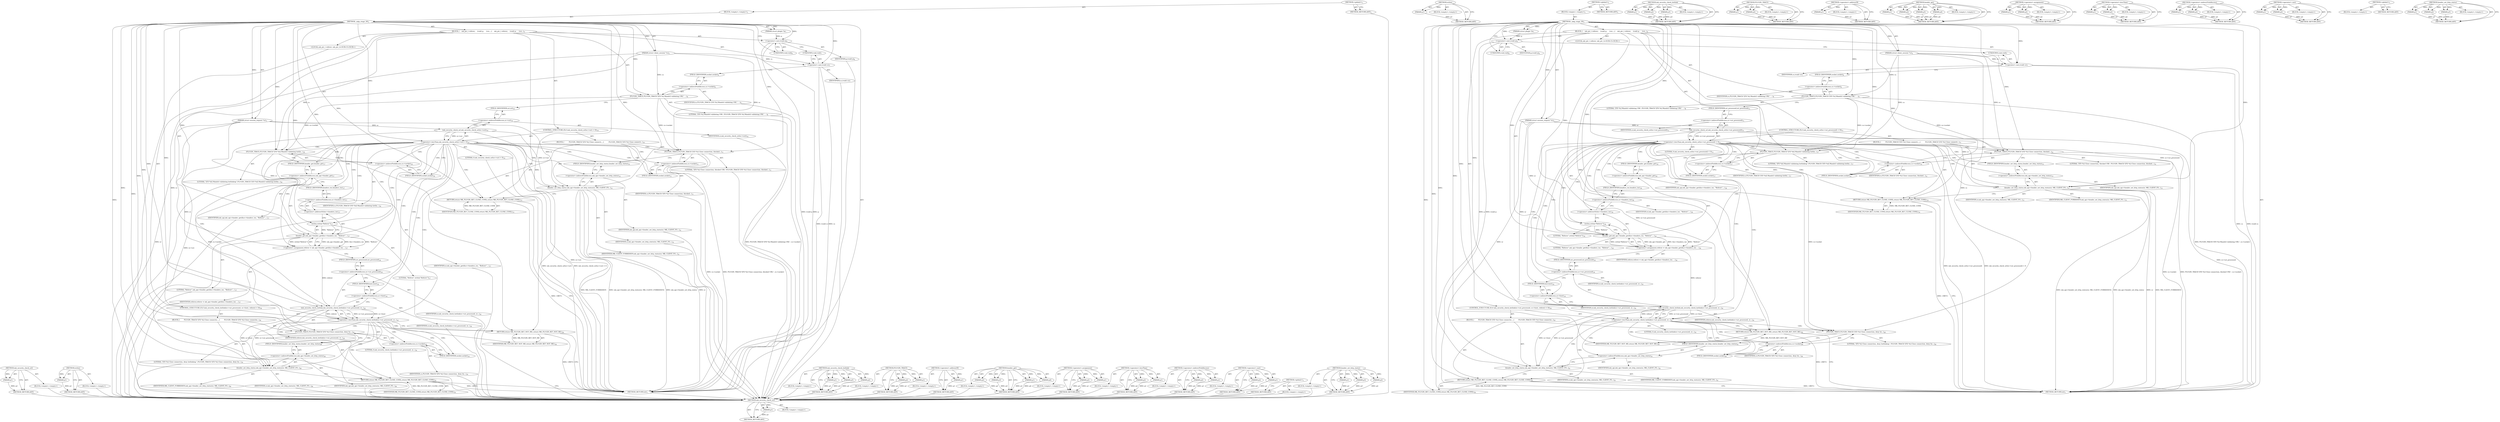 digraph "header_set_http_status" {
vulnerable_144 [label=<(METHOD,mk_security_check_url)>];
vulnerable_145 [label=<(PARAM,p1)>];
vulnerable_146 [label=<(BLOCK,&lt;empty&gt;,&lt;empty&gt;)>];
vulnerable_147 [label=<(METHOD_RETURN,ANY)>];
vulnerable_170 [label=<(METHOD,strlen)>];
vulnerable_171 [label=<(PARAM,p1)>];
vulnerable_172 [label=<(BLOCK,&lt;empty&gt;,&lt;empty&gt;)>];
vulnerable_173 [label=<(METHOD_RETURN,ANY)>];
vulnerable_6 [label=<(METHOD,&lt;global&gt;)<SUB>1</SUB>>];
vulnerable_7 [label=<(BLOCK,&lt;empty&gt;,&lt;empty&gt;)<SUB>1</SUB>>];
vulnerable_8 [label=<(METHOD,_mkp_stage_30)<SUB>1</SUB>>];
vulnerable_9 [label=<(PARAM,struct plugin *p)<SUB>1</SUB>>];
vulnerable_10 [label=<(PARAM,struct client_session *cs)<SUB>2</SUB>>];
vulnerable_11 [label=<(PARAM,struct session_request *sr)<SUB>3</SUB>>];
vulnerable_12 [label=<(BLOCK,{
    mk_ptr_t referer;
    (void) p;
     (voi...,{
    mk_ptr_t referer;
    (void) p;
     (voi...)<SUB>4</SUB>>];
vulnerable_13 [label="<(LOCAL,mk_ptr_t referer: mk_ptr_t)<SUB>5</SUB>>"];
vulnerable_14 [label=<(&lt;operator&gt;.cast,(void) p)<SUB>6</SUB>>];
vulnerable_15 [label=<(UNKNOWN,void,void)<SUB>6</SUB>>];
vulnerable_16 [label=<(IDENTIFIER,p,(void) p)<SUB>6</SUB>>];
vulnerable_17 [label=<(&lt;operator&gt;.cast,(void) cs)<SUB>7</SUB>>];
vulnerable_18 [label=<(UNKNOWN,void,void)<SUB>7</SUB>>];
vulnerable_19 [label=<(IDENTIFIER,cs,(void) cs)<SUB>7</SUB>>];
vulnerable_20 [label=<(PLUGIN_TRACE,PLUGIN_TRACE(&quot;[FD %i] Mandril validating URL&quot;, ...)<SUB>9</SUB>>];
vulnerable_21 [label=<(LITERAL,&quot;[FD %i] Mandril validating URL&quot;,PLUGIN_TRACE(&quot;[FD %i] Mandril validating URL&quot;, ...)<SUB>9</SUB>>];
vulnerable_22 [label=<(&lt;operator&gt;.indirectFieldAccess,cs-&gt;socket)<SUB>9</SUB>>];
vulnerable_23 [label=<(IDENTIFIER,cs,PLUGIN_TRACE(&quot;[FD %i] Mandril validating URL&quot;, ...)<SUB>9</SUB>>];
vulnerable_24 [label=<(FIELD_IDENTIFIER,socket,socket)<SUB>9</SUB>>];
vulnerable_25 [label=<(CONTROL_STRUCTURE,IF,if (mk_security_check_url(sr-&gt;uri) &lt; 0))<SUB>10</SUB>>];
vulnerable_26 [label=<(&lt;operator&gt;.lessThan,mk_security_check_url(sr-&gt;uri) &lt; 0)<SUB>10</SUB>>];
vulnerable_27 [label=<(mk_security_check_url,mk_security_check_url(sr-&gt;uri))<SUB>10</SUB>>];
vulnerable_28 [label=<(&lt;operator&gt;.indirectFieldAccess,sr-&gt;uri)<SUB>10</SUB>>];
vulnerable_29 [label=<(IDENTIFIER,sr,mk_security_check_url(sr-&gt;uri))<SUB>10</SUB>>];
vulnerable_30 [label=<(FIELD_IDENTIFIER,uri,uri)<SUB>10</SUB>>];
vulnerable_31 [label=<(LITERAL,0,mk_security_check_url(sr-&gt;uri) &lt; 0)<SUB>10</SUB>>];
vulnerable_32 [label=<(BLOCK,{
         PLUGIN_TRACE(&quot;[FD %i] Close connecti...,{
         PLUGIN_TRACE(&quot;[FD %i] Close connecti...)<SUB>10</SUB>>];
vulnerable_33 [label=<(PLUGIN_TRACE,PLUGIN_TRACE(&quot;[FD %i] Close connection, blocked...)<SUB>11</SUB>>];
vulnerable_34 [label=<(LITERAL,&quot;[FD %i] Close connection, blocked URL&quot;,PLUGIN_TRACE(&quot;[FD %i] Close connection, blocked...)<SUB>11</SUB>>];
vulnerable_35 [label=<(&lt;operator&gt;.indirectFieldAccess,cs-&gt;socket)<SUB>11</SUB>>];
vulnerable_36 [label=<(IDENTIFIER,cs,PLUGIN_TRACE(&quot;[FD %i] Close connection, blocked...)<SUB>11</SUB>>];
vulnerable_37 [label=<(FIELD_IDENTIFIER,socket,socket)<SUB>11</SUB>>];
vulnerable_38 [label=<(header_set_http_status,mk_api-&gt;header_set_http_status(sr, MK_CLIENT_FO...)<SUB>12</SUB>>];
vulnerable_39 [label=<(&lt;operator&gt;.indirectFieldAccess,mk_api-&gt;header_set_http_status)<SUB>12</SUB>>];
vulnerable_40 [label=<(IDENTIFIER,mk_api,mk_api-&gt;header_set_http_status(sr, MK_CLIENT_FO...)<SUB>12</SUB>>];
vulnerable_41 [label=<(FIELD_IDENTIFIER,header_set_http_status,header_set_http_status)<SUB>12</SUB>>];
vulnerable_42 [label=<(IDENTIFIER,sr,mk_api-&gt;header_set_http_status(sr, MK_CLIENT_FO...)<SUB>12</SUB>>];
vulnerable_43 [label=<(IDENTIFIER,MK_CLIENT_FORBIDDEN,mk_api-&gt;header_set_http_status(sr, MK_CLIENT_FO...)<SUB>12</SUB>>];
vulnerable_44 [label=<(RETURN,return MK_PLUGIN_RET_CLOSE_CONX;,return MK_PLUGIN_RET_CLOSE_CONX;)<SUB>13</SUB>>];
vulnerable_45 [label=<(IDENTIFIER,MK_PLUGIN_RET_CLOSE_CONX,return MK_PLUGIN_RET_CLOSE_CONX;)<SUB>13</SUB>>];
vulnerable_46 [label=<(PLUGIN_TRACE,PLUGIN_TRACE(&quot;[FD %d] Mandril validating hotlin...)<SUB>16</SUB>>];
vulnerable_47 [label=<(LITERAL,&quot;[FD %d] Mandril validating hotlinking&quot;,PLUGIN_TRACE(&quot;[FD %d] Mandril validating hotlin...)<SUB>16</SUB>>];
vulnerable_48 [label=<(&lt;operator&gt;.indirectFieldAccess,cs-&gt;socket)<SUB>16</SUB>>];
vulnerable_49 [label=<(IDENTIFIER,cs,PLUGIN_TRACE(&quot;[FD %d] Mandril validating hotlin...)<SUB>16</SUB>>];
vulnerable_50 [label=<(FIELD_IDENTIFIER,socket,socket)<SUB>16</SUB>>];
vulnerable_51 [label=<(&lt;operator&gt;.assignment,referer = mk_api-&gt;header_get(&amp;sr-&gt;headers_toc, ...)<SUB>17</SUB>>];
vulnerable_52 [label=<(IDENTIFIER,referer,referer = mk_api-&gt;header_get(&amp;sr-&gt;headers_toc, ...)<SUB>17</SUB>>];
vulnerable_53 [label=<(header_get,mk_api-&gt;header_get(&amp;sr-&gt;headers_toc, &quot;Referer&quot;,...)<SUB>17</SUB>>];
vulnerable_54 [label=<(&lt;operator&gt;.indirectFieldAccess,mk_api-&gt;header_get)<SUB>17</SUB>>];
vulnerable_55 [label=<(IDENTIFIER,mk_api,mk_api-&gt;header_get(&amp;sr-&gt;headers_toc, &quot;Referer&quot;,...)<SUB>17</SUB>>];
vulnerable_56 [label=<(FIELD_IDENTIFIER,header_get,header_get)<SUB>17</SUB>>];
vulnerable_57 [label=<(&lt;operator&gt;.addressOf,&amp;sr-&gt;headers_toc)<SUB>17</SUB>>];
vulnerable_58 [label=<(&lt;operator&gt;.indirectFieldAccess,sr-&gt;headers_toc)<SUB>17</SUB>>];
vulnerable_59 [label=<(IDENTIFIER,sr,mk_api-&gt;header_get(&amp;sr-&gt;headers_toc, &quot;Referer&quot;,...)<SUB>17</SUB>>];
vulnerable_60 [label=<(FIELD_IDENTIFIER,headers_toc,headers_toc)<SUB>17</SUB>>];
vulnerable_61 [label=<(LITERAL,&quot;Referer&quot;,mk_api-&gt;header_get(&amp;sr-&gt;headers_toc, &quot;Referer&quot;,...)<SUB>17</SUB>>];
vulnerable_62 [label=<(strlen,strlen(&quot;Referer&quot;))<SUB>17</SUB>>];
vulnerable_63 [label=<(LITERAL,&quot;Referer&quot;,strlen(&quot;Referer&quot;))<SUB>17</SUB>>];
vulnerable_64 [label=<(CONTROL_STRUCTURE,IF,if (mk_security_check_hotlink(sr-&gt;uri_processed, sr-&gt;host, referer) &lt; 0))<SUB>18</SUB>>];
vulnerable_65 [label=<(&lt;operator&gt;.lessThan,mk_security_check_hotlink(sr-&gt;uri_processed, sr...)<SUB>18</SUB>>];
vulnerable_66 [label=<(mk_security_check_hotlink,mk_security_check_hotlink(sr-&gt;uri_processed, sr...)<SUB>18</SUB>>];
vulnerable_67 [label=<(&lt;operator&gt;.indirectFieldAccess,sr-&gt;uri_processed)<SUB>18</SUB>>];
vulnerable_68 [label=<(IDENTIFIER,sr,mk_security_check_hotlink(sr-&gt;uri_processed, sr...)<SUB>18</SUB>>];
vulnerable_69 [label=<(FIELD_IDENTIFIER,uri_processed,uri_processed)<SUB>18</SUB>>];
vulnerable_70 [label=<(&lt;operator&gt;.indirectFieldAccess,sr-&gt;host)<SUB>18</SUB>>];
vulnerable_71 [label=<(IDENTIFIER,sr,mk_security_check_hotlink(sr-&gt;uri_processed, sr...)<SUB>18</SUB>>];
vulnerable_72 [label=<(FIELD_IDENTIFIER,host,host)<SUB>18</SUB>>];
vulnerable_73 [label=<(IDENTIFIER,referer,mk_security_check_hotlink(sr-&gt;uri_processed, sr...)<SUB>18</SUB>>];
vulnerable_74 [label=<(LITERAL,0,mk_security_check_hotlink(sr-&gt;uri_processed, sr...)<SUB>18</SUB>>];
vulnerable_75 [label=<(BLOCK,{
        PLUGIN_TRACE(&quot;[FD %i] Close connectio...,{
        PLUGIN_TRACE(&quot;[FD %i] Close connectio...)<SUB>18</SUB>>];
vulnerable_76 [label=<(PLUGIN_TRACE,PLUGIN_TRACE(&quot;[FD %i] Close connection, deny ho...)<SUB>19</SUB>>];
vulnerable_77 [label=<(LITERAL,&quot;[FD %i] Close connection, deny hotlinking.&quot;,PLUGIN_TRACE(&quot;[FD %i] Close connection, deny ho...)<SUB>19</SUB>>];
vulnerable_78 [label=<(&lt;operator&gt;.indirectFieldAccess,cs-&gt;socket)<SUB>19</SUB>>];
vulnerable_79 [label=<(IDENTIFIER,cs,PLUGIN_TRACE(&quot;[FD %i] Close connection, deny ho...)<SUB>19</SUB>>];
vulnerable_80 [label=<(FIELD_IDENTIFIER,socket,socket)<SUB>19</SUB>>];
vulnerable_81 [label=<(header_set_http_status,mk_api-&gt;header_set_http_status(sr, MK_CLIENT_FO...)<SUB>20</SUB>>];
vulnerable_82 [label=<(&lt;operator&gt;.indirectFieldAccess,mk_api-&gt;header_set_http_status)<SUB>20</SUB>>];
vulnerable_83 [label=<(IDENTIFIER,mk_api,mk_api-&gt;header_set_http_status(sr, MK_CLIENT_FO...)<SUB>20</SUB>>];
vulnerable_84 [label=<(FIELD_IDENTIFIER,header_set_http_status,header_set_http_status)<SUB>20</SUB>>];
vulnerable_85 [label=<(IDENTIFIER,sr,mk_api-&gt;header_set_http_status(sr, MK_CLIENT_FO...)<SUB>20</SUB>>];
vulnerable_86 [label=<(IDENTIFIER,MK_CLIENT_FORBIDDEN,mk_api-&gt;header_set_http_status(sr, MK_CLIENT_FO...)<SUB>20</SUB>>];
vulnerable_87 [label=<(RETURN,return MK_PLUGIN_RET_CLOSE_CONX;,return MK_PLUGIN_RET_CLOSE_CONX;)<SUB>21</SUB>>];
vulnerable_88 [label=<(IDENTIFIER,MK_PLUGIN_RET_CLOSE_CONX,return MK_PLUGIN_RET_CLOSE_CONX;)<SUB>21</SUB>>];
vulnerable_89 [label=<(RETURN,return MK_PLUGIN_RET_NOT_ME;,return MK_PLUGIN_RET_NOT_ME;)<SUB>24</SUB>>];
vulnerable_90 [label=<(IDENTIFIER,MK_PLUGIN_RET_NOT_ME,return MK_PLUGIN_RET_NOT_ME;)<SUB>24</SUB>>];
vulnerable_91 [label=<(METHOD_RETURN,int)<SUB>1</SUB>>];
vulnerable_93 [label=<(METHOD_RETURN,ANY)<SUB>1</SUB>>];
vulnerable_174 [label=<(METHOD,mk_security_check_hotlink)>];
vulnerable_175 [label=<(PARAM,p1)>];
vulnerable_176 [label=<(PARAM,p2)>];
vulnerable_177 [label=<(PARAM,p3)>];
vulnerable_178 [label=<(BLOCK,&lt;empty&gt;,&lt;empty&gt;)>];
vulnerable_179 [label=<(METHOD_RETURN,ANY)>];
vulnerable_129 [label=<(METHOD,PLUGIN_TRACE)>];
vulnerable_130 [label=<(PARAM,p1)>];
vulnerable_131 [label=<(PARAM,p2)>];
vulnerable_132 [label=<(BLOCK,&lt;empty&gt;,&lt;empty&gt;)>];
vulnerable_133 [label=<(METHOD_RETURN,ANY)>];
vulnerable_166 [label=<(METHOD,&lt;operator&gt;.addressOf)>];
vulnerable_167 [label=<(PARAM,p1)>];
vulnerable_168 [label=<(BLOCK,&lt;empty&gt;,&lt;empty&gt;)>];
vulnerable_169 [label=<(METHOD_RETURN,ANY)>];
vulnerable_159 [label=<(METHOD,header_get)>];
vulnerable_160 [label=<(PARAM,p1)>];
vulnerable_161 [label=<(PARAM,p2)>];
vulnerable_162 [label=<(PARAM,p3)>];
vulnerable_163 [label=<(PARAM,p4)>];
vulnerable_164 [label=<(BLOCK,&lt;empty&gt;,&lt;empty&gt;)>];
vulnerable_165 [label=<(METHOD_RETURN,ANY)>];
vulnerable_154 [label=<(METHOD,&lt;operator&gt;.assignment)>];
vulnerable_155 [label=<(PARAM,p1)>];
vulnerable_156 [label=<(PARAM,p2)>];
vulnerable_157 [label=<(BLOCK,&lt;empty&gt;,&lt;empty&gt;)>];
vulnerable_158 [label=<(METHOD_RETURN,ANY)>];
vulnerable_139 [label=<(METHOD,&lt;operator&gt;.lessThan)>];
vulnerable_140 [label=<(PARAM,p1)>];
vulnerable_141 [label=<(PARAM,p2)>];
vulnerable_142 [label=<(BLOCK,&lt;empty&gt;,&lt;empty&gt;)>];
vulnerable_143 [label=<(METHOD_RETURN,ANY)>];
vulnerable_134 [label=<(METHOD,&lt;operator&gt;.indirectFieldAccess)>];
vulnerable_135 [label=<(PARAM,p1)>];
vulnerable_136 [label=<(PARAM,p2)>];
vulnerable_137 [label=<(BLOCK,&lt;empty&gt;,&lt;empty&gt;)>];
vulnerable_138 [label=<(METHOD_RETURN,ANY)>];
vulnerable_124 [label=<(METHOD,&lt;operator&gt;.cast)>];
vulnerable_125 [label=<(PARAM,p1)>];
vulnerable_126 [label=<(PARAM,p2)>];
vulnerable_127 [label=<(BLOCK,&lt;empty&gt;,&lt;empty&gt;)>];
vulnerable_128 [label=<(METHOD_RETURN,ANY)>];
vulnerable_118 [label=<(METHOD,&lt;global&gt;)<SUB>1</SUB>>];
vulnerable_119 [label=<(BLOCK,&lt;empty&gt;,&lt;empty&gt;)>];
vulnerable_120 [label=<(METHOD_RETURN,ANY)>];
vulnerable_148 [label=<(METHOD,header_set_http_status)>];
vulnerable_149 [label=<(PARAM,p1)>];
vulnerable_150 [label=<(PARAM,p2)>];
vulnerable_151 [label=<(PARAM,p3)>];
vulnerable_152 [label=<(BLOCK,&lt;empty&gt;,&lt;empty&gt;)>];
vulnerable_153 [label=<(METHOD_RETURN,ANY)>];
fixed_144 [label=<(METHOD,mk_security_check_url)>];
fixed_145 [label=<(PARAM,p1)>];
fixed_146 [label=<(BLOCK,&lt;empty&gt;,&lt;empty&gt;)>];
fixed_147 [label=<(METHOD_RETURN,ANY)>];
fixed_170 [label=<(METHOD,strlen)>];
fixed_171 [label=<(PARAM,p1)>];
fixed_172 [label=<(BLOCK,&lt;empty&gt;,&lt;empty&gt;)>];
fixed_173 [label=<(METHOD_RETURN,ANY)>];
fixed_6 [label=<(METHOD,&lt;global&gt;)<SUB>1</SUB>>];
fixed_7 [label=<(BLOCK,&lt;empty&gt;,&lt;empty&gt;)<SUB>1</SUB>>];
fixed_8 [label=<(METHOD,_mkp_stage_30)<SUB>1</SUB>>];
fixed_9 [label=<(PARAM,struct plugin *p)<SUB>1</SUB>>];
fixed_10 [label=<(PARAM,struct client_session *cs)<SUB>2</SUB>>];
fixed_11 [label=<(PARAM,struct session_request *sr)<SUB>3</SUB>>];
fixed_12 [label=<(BLOCK,{
    mk_ptr_t referer;
    (void) p;
     (voi...,{
    mk_ptr_t referer;
    (void) p;
     (voi...)<SUB>4</SUB>>];
fixed_13 [label="<(LOCAL,mk_ptr_t referer: mk_ptr_t)<SUB>5</SUB>>"];
fixed_14 [label=<(&lt;operator&gt;.cast,(void) p)<SUB>6</SUB>>];
fixed_15 [label=<(UNKNOWN,void,void)<SUB>6</SUB>>];
fixed_16 [label=<(IDENTIFIER,p,(void) p)<SUB>6</SUB>>];
fixed_17 [label=<(&lt;operator&gt;.cast,(void) cs)<SUB>7</SUB>>];
fixed_18 [label=<(UNKNOWN,void,void)<SUB>7</SUB>>];
fixed_19 [label=<(IDENTIFIER,cs,(void) cs)<SUB>7</SUB>>];
fixed_20 [label=<(PLUGIN_TRACE,PLUGIN_TRACE(&quot;[FD %i] Mandril validating URL&quot;, ...)<SUB>9</SUB>>];
fixed_21 [label=<(LITERAL,&quot;[FD %i] Mandril validating URL&quot;,PLUGIN_TRACE(&quot;[FD %i] Mandril validating URL&quot;, ...)<SUB>9</SUB>>];
fixed_22 [label=<(&lt;operator&gt;.indirectFieldAccess,cs-&gt;socket)<SUB>9</SUB>>];
fixed_23 [label=<(IDENTIFIER,cs,PLUGIN_TRACE(&quot;[FD %i] Mandril validating URL&quot;, ...)<SUB>9</SUB>>];
fixed_24 [label=<(FIELD_IDENTIFIER,socket,socket)<SUB>9</SUB>>];
fixed_25 [label=<(CONTROL_STRUCTURE,IF,if (mk_security_check_url(sr-&gt;uri_processed) &lt; 0))<SUB>11</SUB>>];
fixed_26 [label=<(&lt;operator&gt;.lessThan,mk_security_check_url(sr-&gt;uri_processed) &lt; 0)<SUB>11</SUB>>];
fixed_27 [label=<(mk_security_check_url,mk_security_check_url(sr-&gt;uri_processed))<SUB>11</SUB>>];
fixed_28 [label=<(&lt;operator&gt;.indirectFieldAccess,sr-&gt;uri_processed)<SUB>11</SUB>>];
fixed_29 [label=<(IDENTIFIER,sr,mk_security_check_url(sr-&gt;uri_processed))<SUB>11</SUB>>];
fixed_30 [label=<(FIELD_IDENTIFIER,uri_processed,uri_processed)<SUB>11</SUB>>];
fixed_31 [label=<(LITERAL,0,mk_security_check_url(sr-&gt;uri_processed) &lt; 0)<SUB>11</SUB>>];
fixed_32 [label=<(BLOCK,{
         PLUGIN_TRACE(&quot;[FD %i] Close connecti...,{
         PLUGIN_TRACE(&quot;[FD %i] Close connecti...)<SUB>11</SUB>>];
fixed_33 [label=<(PLUGIN_TRACE,PLUGIN_TRACE(&quot;[FD %i] Close connection, blocked...)<SUB>12</SUB>>];
fixed_34 [label=<(LITERAL,&quot;[FD %i] Close connection, blocked URL&quot;,PLUGIN_TRACE(&quot;[FD %i] Close connection, blocked...)<SUB>12</SUB>>];
fixed_35 [label=<(&lt;operator&gt;.indirectFieldAccess,cs-&gt;socket)<SUB>12</SUB>>];
fixed_36 [label=<(IDENTIFIER,cs,PLUGIN_TRACE(&quot;[FD %i] Close connection, blocked...)<SUB>12</SUB>>];
fixed_37 [label=<(FIELD_IDENTIFIER,socket,socket)<SUB>12</SUB>>];
fixed_38 [label=<(header_set_http_status,mk_api-&gt;header_set_http_status(sr, MK_CLIENT_FO...)<SUB>13</SUB>>];
fixed_39 [label=<(&lt;operator&gt;.indirectFieldAccess,mk_api-&gt;header_set_http_status)<SUB>13</SUB>>];
fixed_40 [label=<(IDENTIFIER,mk_api,mk_api-&gt;header_set_http_status(sr, MK_CLIENT_FO...)<SUB>13</SUB>>];
fixed_41 [label=<(FIELD_IDENTIFIER,header_set_http_status,header_set_http_status)<SUB>13</SUB>>];
fixed_42 [label=<(IDENTIFIER,sr,mk_api-&gt;header_set_http_status(sr, MK_CLIENT_FO...)<SUB>13</SUB>>];
fixed_43 [label=<(IDENTIFIER,MK_CLIENT_FORBIDDEN,mk_api-&gt;header_set_http_status(sr, MK_CLIENT_FO...)<SUB>13</SUB>>];
fixed_44 [label=<(RETURN,return MK_PLUGIN_RET_CLOSE_CONX;,return MK_PLUGIN_RET_CLOSE_CONX;)<SUB>14</SUB>>];
fixed_45 [label=<(IDENTIFIER,MK_PLUGIN_RET_CLOSE_CONX,return MK_PLUGIN_RET_CLOSE_CONX;)<SUB>14</SUB>>];
fixed_46 [label=<(PLUGIN_TRACE,PLUGIN_TRACE(&quot;[FD %d] Mandril validating hotlin...)<SUB>17</SUB>>];
fixed_47 [label=<(LITERAL,&quot;[FD %d] Mandril validating hotlinking&quot;,PLUGIN_TRACE(&quot;[FD %d] Mandril validating hotlin...)<SUB>17</SUB>>];
fixed_48 [label=<(&lt;operator&gt;.indirectFieldAccess,cs-&gt;socket)<SUB>17</SUB>>];
fixed_49 [label=<(IDENTIFIER,cs,PLUGIN_TRACE(&quot;[FD %d] Mandril validating hotlin...)<SUB>17</SUB>>];
fixed_50 [label=<(FIELD_IDENTIFIER,socket,socket)<SUB>17</SUB>>];
fixed_51 [label=<(&lt;operator&gt;.assignment,referer = mk_api-&gt;header_get(&amp;sr-&gt;headers_toc, ...)<SUB>18</SUB>>];
fixed_52 [label=<(IDENTIFIER,referer,referer = mk_api-&gt;header_get(&amp;sr-&gt;headers_toc, ...)<SUB>18</SUB>>];
fixed_53 [label=<(header_get,mk_api-&gt;header_get(&amp;sr-&gt;headers_toc, &quot;Referer&quot;,...)<SUB>18</SUB>>];
fixed_54 [label=<(&lt;operator&gt;.indirectFieldAccess,mk_api-&gt;header_get)<SUB>18</SUB>>];
fixed_55 [label=<(IDENTIFIER,mk_api,mk_api-&gt;header_get(&amp;sr-&gt;headers_toc, &quot;Referer&quot;,...)<SUB>18</SUB>>];
fixed_56 [label=<(FIELD_IDENTIFIER,header_get,header_get)<SUB>18</SUB>>];
fixed_57 [label=<(&lt;operator&gt;.addressOf,&amp;sr-&gt;headers_toc)<SUB>18</SUB>>];
fixed_58 [label=<(&lt;operator&gt;.indirectFieldAccess,sr-&gt;headers_toc)<SUB>18</SUB>>];
fixed_59 [label=<(IDENTIFIER,sr,mk_api-&gt;header_get(&amp;sr-&gt;headers_toc, &quot;Referer&quot;,...)<SUB>18</SUB>>];
fixed_60 [label=<(FIELD_IDENTIFIER,headers_toc,headers_toc)<SUB>18</SUB>>];
fixed_61 [label=<(LITERAL,&quot;Referer&quot;,mk_api-&gt;header_get(&amp;sr-&gt;headers_toc, &quot;Referer&quot;,...)<SUB>18</SUB>>];
fixed_62 [label=<(strlen,strlen(&quot;Referer&quot;))<SUB>18</SUB>>];
fixed_63 [label=<(LITERAL,&quot;Referer&quot;,strlen(&quot;Referer&quot;))<SUB>18</SUB>>];
fixed_64 [label=<(CONTROL_STRUCTURE,IF,if (mk_security_check_hotlink(sr-&gt;uri_processed, sr-&gt;host, referer) &lt; 0))<SUB>19</SUB>>];
fixed_65 [label=<(&lt;operator&gt;.lessThan,mk_security_check_hotlink(sr-&gt;uri_processed, sr...)<SUB>19</SUB>>];
fixed_66 [label=<(mk_security_check_hotlink,mk_security_check_hotlink(sr-&gt;uri_processed, sr...)<SUB>19</SUB>>];
fixed_67 [label=<(&lt;operator&gt;.indirectFieldAccess,sr-&gt;uri_processed)<SUB>19</SUB>>];
fixed_68 [label=<(IDENTIFIER,sr,mk_security_check_hotlink(sr-&gt;uri_processed, sr...)<SUB>19</SUB>>];
fixed_69 [label=<(FIELD_IDENTIFIER,uri_processed,uri_processed)<SUB>19</SUB>>];
fixed_70 [label=<(&lt;operator&gt;.indirectFieldAccess,sr-&gt;host)<SUB>19</SUB>>];
fixed_71 [label=<(IDENTIFIER,sr,mk_security_check_hotlink(sr-&gt;uri_processed, sr...)<SUB>19</SUB>>];
fixed_72 [label=<(FIELD_IDENTIFIER,host,host)<SUB>19</SUB>>];
fixed_73 [label=<(IDENTIFIER,referer,mk_security_check_hotlink(sr-&gt;uri_processed, sr...)<SUB>19</SUB>>];
fixed_74 [label=<(LITERAL,0,mk_security_check_hotlink(sr-&gt;uri_processed, sr...)<SUB>19</SUB>>];
fixed_75 [label=<(BLOCK,{
        PLUGIN_TRACE(&quot;[FD %i] Close connectio...,{
        PLUGIN_TRACE(&quot;[FD %i] Close connectio...)<SUB>19</SUB>>];
fixed_76 [label=<(PLUGIN_TRACE,PLUGIN_TRACE(&quot;[FD %i] Close connection, deny ho...)<SUB>20</SUB>>];
fixed_77 [label=<(LITERAL,&quot;[FD %i] Close connection, deny hotlinking.&quot;,PLUGIN_TRACE(&quot;[FD %i] Close connection, deny ho...)<SUB>20</SUB>>];
fixed_78 [label=<(&lt;operator&gt;.indirectFieldAccess,cs-&gt;socket)<SUB>20</SUB>>];
fixed_79 [label=<(IDENTIFIER,cs,PLUGIN_TRACE(&quot;[FD %i] Close connection, deny ho...)<SUB>20</SUB>>];
fixed_80 [label=<(FIELD_IDENTIFIER,socket,socket)<SUB>20</SUB>>];
fixed_81 [label=<(header_set_http_status,mk_api-&gt;header_set_http_status(sr, MK_CLIENT_FO...)<SUB>21</SUB>>];
fixed_82 [label=<(&lt;operator&gt;.indirectFieldAccess,mk_api-&gt;header_set_http_status)<SUB>21</SUB>>];
fixed_83 [label=<(IDENTIFIER,mk_api,mk_api-&gt;header_set_http_status(sr, MK_CLIENT_FO...)<SUB>21</SUB>>];
fixed_84 [label=<(FIELD_IDENTIFIER,header_set_http_status,header_set_http_status)<SUB>21</SUB>>];
fixed_85 [label=<(IDENTIFIER,sr,mk_api-&gt;header_set_http_status(sr, MK_CLIENT_FO...)<SUB>21</SUB>>];
fixed_86 [label=<(IDENTIFIER,MK_CLIENT_FORBIDDEN,mk_api-&gt;header_set_http_status(sr, MK_CLIENT_FO...)<SUB>21</SUB>>];
fixed_87 [label=<(RETURN,return MK_PLUGIN_RET_CLOSE_CONX;,return MK_PLUGIN_RET_CLOSE_CONX;)<SUB>22</SUB>>];
fixed_88 [label=<(IDENTIFIER,MK_PLUGIN_RET_CLOSE_CONX,return MK_PLUGIN_RET_CLOSE_CONX;)<SUB>22</SUB>>];
fixed_89 [label=<(RETURN,return MK_PLUGIN_RET_NOT_ME;,return MK_PLUGIN_RET_NOT_ME;)<SUB>25</SUB>>];
fixed_90 [label=<(IDENTIFIER,MK_PLUGIN_RET_NOT_ME,return MK_PLUGIN_RET_NOT_ME;)<SUB>25</SUB>>];
fixed_91 [label=<(METHOD_RETURN,int)<SUB>1</SUB>>];
fixed_93 [label=<(METHOD_RETURN,ANY)<SUB>1</SUB>>];
fixed_174 [label=<(METHOD,mk_security_check_hotlink)>];
fixed_175 [label=<(PARAM,p1)>];
fixed_176 [label=<(PARAM,p2)>];
fixed_177 [label=<(PARAM,p3)>];
fixed_178 [label=<(BLOCK,&lt;empty&gt;,&lt;empty&gt;)>];
fixed_179 [label=<(METHOD_RETURN,ANY)>];
fixed_129 [label=<(METHOD,PLUGIN_TRACE)>];
fixed_130 [label=<(PARAM,p1)>];
fixed_131 [label=<(PARAM,p2)>];
fixed_132 [label=<(BLOCK,&lt;empty&gt;,&lt;empty&gt;)>];
fixed_133 [label=<(METHOD_RETURN,ANY)>];
fixed_166 [label=<(METHOD,&lt;operator&gt;.addressOf)>];
fixed_167 [label=<(PARAM,p1)>];
fixed_168 [label=<(BLOCK,&lt;empty&gt;,&lt;empty&gt;)>];
fixed_169 [label=<(METHOD_RETURN,ANY)>];
fixed_159 [label=<(METHOD,header_get)>];
fixed_160 [label=<(PARAM,p1)>];
fixed_161 [label=<(PARAM,p2)>];
fixed_162 [label=<(PARAM,p3)>];
fixed_163 [label=<(PARAM,p4)>];
fixed_164 [label=<(BLOCK,&lt;empty&gt;,&lt;empty&gt;)>];
fixed_165 [label=<(METHOD_RETURN,ANY)>];
fixed_154 [label=<(METHOD,&lt;operator&gt;.assignment)>];
fixed_155 [label=<(PARAM,p1)>];
fixed_156 [label=<(PARAM,p2)>];
fixed_157 [label=<(BLOCK,&lt;empty&gt;,&lt;empty&gt;)>];
fixed_158 [label=<(METHOD_RETURN,ANY)>];
fixed_139 [label=<(METHOD,&lt;operator&gt;.lessThan)>];
fixed_140 [label=<(PARAM,p1)>];
fixed_141 [label=<(PARAM,p2)>];
fixed_142 [label=<(BLOCK,&lt;empty&gt;,&lt;empty&gt;)>];
fixed_143 [label=<(METHOD_RETURN,ANY)>];
fixed_134 [label=<(METHOD,&lt;operator&gt;.indirectFieldAccess)>];
fixed_135 [label=<(PARAM,p1)>];
fixed_136 [label=<(PARAM,p2)>];
fixed_137 [label=<(BLOCK,&lt;empty&gt;,&lt;empty&gt;)>];
fixed_138 [label=<(METHOD_RETURN,ANY)>];
fixed_124 [label=<(METHOD,&lt;operator&gt;.cast)>];
fixed_125 [label=<(PARAM,p1)>];
fixed_126 [label=<(PARAM,p2)>];
fixed_127 [label=<(BLOCK,&lt;empty&gt;,&lt;empty&gt;)>];
fixed_128 [label=<(METHOD_RETURN,ANY)>];
fixed_118 [label=<(METHOD,&lt;global&gt;)<SUB>1</SUB>>];
fixed_119 [label=<(BLOCK,&lt;empty&gt;,&lt;empty&gt;)>];
fixed_120 [label=<(METHOD_RETURN,ANY)>];
fixed_148 [label=<(METHOD,header_set_http_status)>];
fixed_149 [label=<(PARAM,p1)>];
fixed_150 [label=<(PARAM,p2)>];
fixed_151 [label=<(PARAM,p3)>];
fixed_152 [label=<(BLOCK,&lt;empty&gt;,&lt;empty&gt;)>];
fixed_153 [label=<(METHOD_RETURN,ANY)>];
vulnerable_144 -> vulnerable_145  [key=0, label="AST: "];
vulnerable_144 -> vulnerable_145  [key=1, label="DDG: "];
vulnerable_144 -> vulnerable_146  [key=0, label="AST: "];
vulnerable_144 -> vulnerable_147  [key=0, label="AST: "];
vulnerable_144 -> vulnerable_147  [key=1, label="CFG: "];
vulnerable_145 -> vulnerable_147  [key=0, label="DDG: p1"];
vulnerable_146 -> fixed_144  [key=0];
vulnerable_147 -> fixed_144  [key=0];
vulnerable_170 -> vulnerable_171  [key=0, label="AST: "];
vulnerable_170 -> vulnerable_171  [key=1, label="DDG: "];
vulnerable_170 -> vulnerable_172  [key=0, label="AST: "];
vulnerable_170 -> vulnerable_173  [key=0, label="AST: "];
vulnerable_170 -> vulnerable_173  [key=1, label="CFG: "];
vulnerable_171 -> vulnerable_173  [key=0, label="DDG: p1"];
vulnerable_172 -> fixed_144  [key=0];
vulnerable_173 -> fixed_144  [key=0];
vulnerable_6 -> vulnerable_7  [key=0, label="AST: "];
vulnerable_6 -> vulnerable_93  [key=0, label="AST: "];
vulnerable_6 -> vulnerable_93  [key=1, label="CFG: "];
vulnerable_7 -> vulnerable_8  [key=0, label="AST: "];
vulnerable_8 -> vulnerable_9  [key=0, label="AST: "];
vulnerable_8 -> vulnerable_9  [key=1, label="DDG: "];
vulnerable_8 -> vulnerable_10  [key=0, label="AST: "];
vulnerable_8 -> vulnerable_10  [key=1, label="DDG: "];
vulnerable_8 -> vulnerable_11  [key=0, label="AST: "];
vulnerable_8 -> vulnerable_11  [key=1, label="DDG: "];
vulnerable_8 -> vulnerable_12  [key=0, label="AST: "];
vulnerable_8 -> vulnerable_91  [key=0, label="AST: "];
vulnerable_8 -> vulnerable_15  [key=0, label="CFG: "];
vulnerable_8 -> vulnerable_14  [key=0, label="DDG: "];
vulnerable_8 -> vulnerable_17  [key=0, label="DDG: "];
vulnerable_8 -> vulnerable_89  [key=0, label="DDG: "];
vulnerable_8 -> vulnerable_20  [key=0, label="DDG: "];
vulnerable_8 -> vulnerable_46  [key=0, label="DDG: "];
vulnerable_8 -> vulnerable_90  [key=0, label="DDG: "];
vulnerable_8 -> vulnerable_26  [key=0, label="DDG: "];
vulnerable_8 -> vulnerable_44  [key=0, label="DDG: "];
vulnerable_8 -> vulnerable_53  [key=0, label="DDG: "];
vulnerable_8 -> vulnerable_65  [key=0, label="DDG: "];
vulnerable_8 -> vulnerable_87  [key=0, label="DDG: "];
vulnerable_8 -> vulnerable_33  [key=0, label="DDG: "];
vulnerable_8 -> vulnerable_38  [key=0, label="DDG: "];
vulnerable_8 -> vulnerable_45  [key=0, label="DDG: "];
vulnerable_8 -> vulnerable_62  [key=0, label="DDG: "];
vulnerable_8 -> vulnerable_66  [key=0, label="DDG: "];
vulnerable_8 -> vulnerable_76  [key=0, label="DDG: "];
vulnerable_8 -> vulnerable_81  [key=0, label="DDG: "];
vulnerable_8 -> vulnerable_88  [key=0, label="DDG: "];
vulnerable_9 -> vulnerable_14  [key=0, label="DDG: p"];
vulnerable_10 -> vulnerable_17  [key=0, label="DDG: cs"];
vulnerable_10 -> vulnerable_20  [key=0, label="DDG: cs"];
vulnerable_10 -> vulnerable_46  [key=0, label="DDG: cs"];
vulnerable_10 -> vulnerable_33  [key=0, label="DDG: cs"];
vulnerable_10 -> vulnerable_76  [key=0, label="DDG: cs"];
vulnerable_11 -> vulnerable_53  [key=0, label="DDG: sr"];
vulnerable_11 -> vulnerable_27  [key=0, label="DDG: sr"];
vulnerable_11 -> vulnerable_38  [key=0, label="DDG: sr"];
vulnerable_11 -> vulnerable_66  [key=0, label="DDG: sr"];
vulnerable_11 -> vulnerable_81  [key=0, label="DDG: sr"];
vulnerable_12 -> vulnerable_13  [key=0, label="AST: "];
vulnerable_12 -> vulnerable_14  [key=0, label="AST: "];
vulnerable_12 -> vulnerable_17  [key=0, label="AST: "];
vulnerable_12 -> vulnerable_20  [key=0, label="AST: "];
vulnerable_12 -> vulnerable_25  [key=0, label="AST: "];
vulnerable_12 -> vulnerable_46  [key=0, label="AST: "];
vulnerable_12 -> vulnerable_51  [key=0, label="AST: "];
vulnerable_12 -> vulnerable_64  [key=0, label="AST: "];
vulnerable_12 -> vulnerable_89  [key=0, label="AST: "];
vulnerable_13 -> fixed_144  [key=0];
vulnerable_14 -> vulnerable_15  [key=0, label="AST: "];
vulnerable_14 -> vulnerable_16  [key=0, label="AST: "];
vulnerable_14 -> vulnerable_18  [key=0, label="CFG: "];
vulnerable_14 -> vulnerable_91  [key=0, label="DDG: p"];
vulnerable_14 -> vulnerable_91  [key=1, label="DDG: (void) p"];
vulnerable_15 -> vulnerable_14  [key=0, label="CFG: "];
vulnerable_16 -> fixed_144  [key=0];
vulnerable_17 -> vulnerable_18  [key=0, label="AST: "];
vulnerable_17 -> vulnerable_19  [key=0, label="AST: "];
vulnerable_17 -> vulnerable_24  [key=0, label="CFG: "];
vulnerable_17 -> vulnerable_91  [key=0, label="DDG: cs"];
vulnerable_17 -> vulnerable_91  [key=1, label="DDG: (void) cs"];
vulnerable_18 -> vulnerable_17  [key=0, label="CFG: "];
vulnerable_19 -> fixed_144  [key=0];
vulnerable_20 -> vulnerable_21  [key=0, label="AST: "];
vulnerable_20 -> vulnerable_22  [key=0, label="AST: "];
vulnerable_20 -> vulnerable_30  [key=0, label="CFG: "];
vulnerable_20 -> vulnerable_91  [key=0, label="DDG: PLUGIN_TRACE(&quot;[FD %i] Mandril validating URL&quot;, cs-&gt;socket)"];
vulnerable_20 -> vulnerable_46  [key=0, label="DDG: cs-&gt;socket"];
vulnerable_20 -> vulnerable_33  [key=0, label="DDG: cs-&gt;socket"];
vulnerable_21 -> fixed_144  [key=0];
vulnerable_22 -> vulnerable_23  [key=0, label="AST: "];
vulnerable_22 -> vulnerable_24  [key=0, label="AST: "];
vulnerable_22 -> vulnerable_20  [key=0, label="CFG: "];
vulnerable_23 -> fixed_144  [key=0];
vulnerable_24 -> vulnerable_22  [key=0, label="CFG: "];
vulnerable_25 -> vulnerable_26  [key=0, label="AST: "];
vulnerable_25 -> vulnerable_32  [key=0, label="AST: "];
vulnerable_26 -> vulnerable_27  [key=0, label="AST: "];
vulnerable_26 -> vulnerable_31  [key=0, label="AST: "];
vulnerable_26 -> vulnerable_37  [key=0, label="CFG: "];
vulnerable_26 -> vulnerable_37  [key=1, label="CDG: "];
vulnerable_26 -> vulnerable_50  [key=0, label="CFG: "];
vulnerable_26 -> vulnerable_50  [key=1, label="CDG: "];
vulnerable_26 -> vulnerable_91  [key=0, label="DDG: mk_security_check_url(sr-&gt;uri)"];
vulnerable_26 -> vulnerable_91  [key=1, label="DDG: mk_security_check_url(sr-&gt;uri) &lt; 0"];
vulnerable_26 -> vulnerable_48  [key=0, label="CDG: "];
vulnerable_26 -> vulnerable_60  [key=0, label="CDG: "];
vulnerable_26 -> vulnerable_51  [key=0, label="CDG: "];
vulnerable_26 -> vulnerable_57  [key=0, label="CDG: "];
vulnerable_26 -> vulnerable_66  [key=0, label="CDG: "];
vulnerable_26 -> vulnerable_46  [key=0, label="CDG: "];
vulnerable_26 -> vulnerable_38  [key=0, label="CDG: "];
vulnerable_26 -> vulnerable_72  [key=0, label="CDG: "];
vulnerable_26 -> vulnerable_56  [key=0, label="CDG: "];
vulnerable_26 -> vulnerable_69  [key=0, label="CDG: "];
vulnerable_26 -> vulnerable_67  [key=0, label="CDG: "];
vulnerable_26 -> vulnerable_65  [key=0, label="CDG: "];
vulnerable_26 -> vulnerable_44  [key=0, label="CDG: "];
vulnerable_26 -> vulnerable_35  [key=0, label="CDG: "];
vulnerable_26 -> vulnerable_54  [key=0, label="CDG: "];
vulnerable_26 -> vulnerable_58  [key=0, label="CDG: "];
vulnerable_26 -> vulnerable_33  [key=0, label="CDG: "];
vulnerable_26 -> vulnerable_53  [key=0, label="CDG: "];
vulnerable_26 -> vulnerable_41  [key=0, label="CDG: "];
vulnerable_26 -> vulnerable_70  [key=0, label="CDG: "];
vulnerable_26 -> vulnerable_62  [key=0, label="CDG: "];
vulnerable_26 -> vulnerable_39  [key=0, label="CDG: "];
vulnerable_27 -> vulnerable_28  [key=0, label="AST: "];
vulnerable_27 -> vulnerable_26  [key=0, label="CFG: "];
vulnerable_27 -> vulnerable_26  [key=1, label="DDG: sr-&gt;uri"];
vulnerable_27 -> vulnerable_91  [key=0, label="DDG: sr-&gt;uri"];
vulnerable_27 -> vulnerable_38  [key=0, label="DDG: sr-&gt;uri"];
vulnerable_27 -> vulnerable_81  [key=0, label="DDG: sr-&gt;uri"];
vulnerable_28 -> vulnerable_29  [key=0, label="AST: "];
vulnerable_28 -> vulnerable_30  [key=0, label="AST: "];
vulnerable_28 -> vulnerable_27  [key=0, label="CFG: "];
vulnerable_29 -> fixed_144  [key=0];
vulnerable_30 -> vulnerable_28  [key=0, label="CFG: "];
vulnerable_31 -> fixed_144  [key=0];
vulnerable_32 -> vulnerable_33  [key=0, label="AST: "];
vulnerable_32 -> vulnerable_38  [key=0, label="AST: "];
vulnerable_32 -> vulnerable_44  [key=0, label="AST: "];
vulnerable_33 -> vulnerable_34  [key=0, label="AST: "];
vulnerable_33 -> vulnerable_35  [key=0, label="AST: "];
vulnerable_33 -> vulnerable_41  [key=0, label="CFG: "];
vulnerable_33 -> vulnerable_91  [key=0, label="DDG: cs-&gt;socket"];
vulnerable_33 -> vulnerable_91  [key=1, label="DDG: PLUGIN_TRACE(&quot;[FD %i] Close connection, blocked URL&quot;, cs-&gt;socket)"];
vulnerable_34 -> fixed_144  [key=0];
vulnerable_35 -> vulnerable_36  [key=0, label="AST: "];
vulnerable_35 -> vulnerable_37  [key=0, label="AST: "];
vulnerable_35 -> vulnerable_33  [key=0, label="CFG: "];
vulnerable_36 -> fixed_144  [key=0];
vulnerable_37 -> vulnerable_35  [key=0, label="CFG: "];
vulnerable_38 -> vulnerable_39  [key=0, label="AST: "];
vulnerable_38 -> vulnerable_42  [key=0, label="AST: "];
vulnerable_38 -> vulnerable_43  [key=0, label="AST: "];
vulnerable_38 -> vulnerable_44  [key=0, label="CFG: "];
vulnerable_38 -> vulnerable_91  [key=0, label="DDG: mk_api-&gt;header_set_http_status"];
vulnerable_38 -> vulnerable_91  [key=1, label="DDG: sr"];
vulnerable_38 -> vulnerable_91  [key=2, label="DDG: MK_CLIENT_FORBIDDEN"];
vulnerable_38 -> vulnerable_91  [key=3, label="DDG: mk_api-&gt;header_set_http_status(sr, MK_CLIENT_FORBIDDEN)"];
vulnerable_39 -> vulnerable_40  [key=0, label="AST: "];
vulnerable_39 -> vulnerable_41  [key=0, label="AST: "];
vulnerable_39 -> vulnerable_38  [key=0, label="CFG: "];
vulnerable_40 -> fixed_144  [key=0];
vulnerable_41 -> vulnerable_39  [key=0, label="CFG: "];
vulnerable_42 -> fixed_144  [key=0];
vulnerable_43 -> fixed_144  [key=0];
vulnerable_44 -> vulnerable_45  [key=0, label="AST: "];
vulnerable_44 -> vulnerable_91  [key=0, label="CFG: "];
vulnerable_44 -> vulnerable_91  [key=1, label="DDG: &lt;RET&gt;"];
vulnerable_45 -> vulnerable_44  [key=0, label="DDG: MK_PLUGIN_RET_CLOSE_CONX"];
vulnerable_46 -> vulnerable_47  [key=0, label="AST: "];
vulnerable_46 -> vulnerable_48  [key=0, label="AST: "];
vulnerable_46 -> vulnerable_56  [key=0, label="CFG: "];
vulnerable_46 -> vulnerable_76  [key=0, label="DDG: cs-&gt;socket"];
vulnerable_47 -> fixed_144  [key=0];
vulnerable_48 -> vulnerable_49  [key=0, label="AST: "];
vulnerable_48 -> vulnerable_50  [key=0, label="AST: "];
vulnerable_48 -> vulnerable_46  [key=0, label="CFG: "];
vulnerable_49 -> fixed_144  [key=0];
vulnerable_50 -> vulnerable_48  [key=0, label="CFG: "];
vulnerable_51 -> vulnerable_52  [key=0, label="AST: "];
vulnerable_51 -> vulnerable_53  [key=0, label="AST: "];
vulnerable_51 -> vulnerable_69  [key=0, label="CFG: "];
vulnerable_51 -> vulnerable_66  [key=0, label="DDG: referer"];
vulnerable_52 -> fixed_144  [key=0];
vulnerable_53 -> vulnerable_54  [key=0, label="AST: "];
vulnerable_53 -> vulnerable_57  [key=0, label="AST: "];
vulnerable_53 -> vulnerable_61  [key=0, label="AST: "];
vulnerable_53 -> vulnerable_62  [key=0, label="AST: "];
vulnerable_53 -> vulnerable_51  [key=0, label="CFG: "];
vulnerable_53 -> vulnerable_51  [key=1, label="DDG: mk_api-&gt;header_get"];
vulnerable_53 -> vulnerable_51  [key=2, label="DDG: &amp;sr-&gt;headers_toc"];
vulnerable_53 -> vulnerable_51  [key=3, label="DDG: &quot;Referer&quot;"];
vulnerable_53 -> vulnerable_51  [key=4, label="DDG: strlen(&quot;Referer&quot;)"];
vulnerable_54 -> vulnerable_55  [key=0, label="AST: "];
vulnerable_54 -> vulnerable_56  [key=0, label="AST: "];
vulnerable_54 -> vulnerable_60  [key=0, label="CFG: "];
vulnerable_55 -> fixed_144  [key=0];
vulnerable_56 -> vulnerable_54  [key=0, label="CFG: "];
vulnerable_57 -> vulnerable_58  [key=0, label="AST: "];
vulnerable_57 -> vulnerable_62  [key=0, label="CFG: "];
vulnerable_58 -> vulnerable_59  [key=0, label="AST: "];
vulnerable_58 -> vulnerable_60  [key=0, label="AST: "];
vulnerable_58 -> vulnerable_57  [key=0, label="CFG: "];
vulnerable_59 -> fixed_144  [key=0];
vulnerable_60 -> vulnerable_58  [key=0, label="CFG: "];
vulnerable_61 -> fixed_144  [key=0];
vulnerable_62 -> vulnerable_63  [key=0, label="AST: "];
vulnerable_62 -> vulnerable_53  [key=0, label="CFG: "];
vulnerable_62 -> vulnerable_53  [key=1, label="DDG: &quot;Referer&quot;"];
vulnerable_63 -> fixed_144  [key=0];
vulnerable_64 -> vulnerable_65  [key=0, label="AST: "];
vulnerable_64 -> vulnerable_75  [key=0, label="AST: "];
vulnerable_65 -> vulnerable_66  [key=0, label="AST: "];
vulnerable_65 -> vulnerable_74  [key=0, label="AST: "];
vulnerable_65 -> vulnerable_80  [key=0, label="CFG: "];
vulnerable_65 -> vulnerable_80  [key=1, label="CDG: "];
vulnerable_65 -> vulnerable_89  [key=0, label="CFG: "];
vulnerable_65 -> vulnerable_89  [key=1, label="CDG: "];
vulnerable_65 -> vulnerable_81  [key=0, label="CDG: "];
vulnerable_65 -> vulnerable_84  [key=0, label="CDG: "];
vulnerable_65 -> vulnerable_76  [key=0, label="CDG: "];
vulnerable_65 -> vulnerable_87  [key=0, label="CDG: "];
vulnerable_65 -> vulnerable_82  [key=0, label="CDG: "];
vulnerable_65 -> vulnerable_78  [key=0, label="CDG: "];
vulnerable_66 -> vulnerable_67  [key=0, label="AST: "];
vulnerable_66 -> vulnerable_70  [key=0, label="AST: "];
vulnerable_66 -> vulnerable_73  [key=0, label="AST: "];
vulnerable_66 -> vulnerable_65  [key=0, label="CFG: "];
vulnerable_66 -> vulnerable_65  [key=1, label="DDG: sr-&gt;uri_processed"];
vulnerable_66 -> vulnerable_65  [key=2, label="DDG: sr-&gt;host"];
vulnerable_66 -> vulnerable_65  [key=3, label="DDG: referer"];
vulnerable_66 -> vulnerable_81  [key=0, label="DDG: sr-&gt;uri_processed"];
vulnerable_66 -> vulnerable_81  [key=1, label="DDG: sr-&gt;host"];
vulnerable_67 -> vulnerable_68  [key=0, label="AST: "];
vulnerable_67 -> vulnerable_69  [key=0, label="AST: "];
vulnerable_67 -> vulnerable_72  [key=0, label="CFG: "];
vulnerable_68 -> fixed_144  [key=0];
vulnerable_69 -> vulnerable_67  [key=0, label="CFG: "];
vulnerable_70 -> vulnerable_71  [key=0, label="AST: "];
vulnerable_70 -> vulnerable_72  [key=0, label="AST: "];
vulnerable_70 -> vulnerable_66  [key=0, label="CFG: "];
vulnerable_71 -> fixed_144  [key=0];
vulnerable_72 -> vulnerable_70  [key=0, label="CFG: "];
vulnerable_73 -> fixed_144  [key=0];
vulnerable_74 -> fixed_144  [key=0];
vulnerable_75 -> vulnerable_76  [key=0, label="AST: "];
vulnerable_75 -> vulnerable_81  [key=0, label="AST: "];
vulnerable_75 -> vulnerable_87  [key=0, label="AST: "];
vulnerable_76 -> vulnerable_77  [key=0, label="AST: "];
vulnerable_76 -> vulnerable_78  [key=0, label="AST: "];
vulnerable_76 -> vulnerable_84  [key=0, label="CFG: "];
vulnerable_77 -> fixed_144  [key=0];
vulnerable_78 -> vulnerable_79  [key=0, label="AST: "];
vulnerable_78 -> vulnerable_80  [key=0, label="AST: "];
vulnerable_78 -> vulnerable_76  [key=0, label="CFG: "];
vulnerable_79 -> fixed_144  [key=0];
vulnerable_80 -> vulnerable_78  [key=0, label="CFG: "];
vulnerable_81 -> vulnerable_82  [key=0, label="AST: "];
vulnerable_81 -> vulnerable_85  [key=0, label="AST: "];
vulnerable_81 -> vulnerable_86  [key=0, label="AST: "];
vulnerable_81 -> vulnerable_87  [key=0, label="CFG: "];
vulnerable_82 -> vulnerable_83  [key=0, label="AST: "];
vulnerable_82 -> vulnerable_84  [key=0, label="AST: "];
vulnerable_82 -> vulnerable_81  [key=0, label="CFG: "];
vulnerable_83 -> fixed_144  [key=0];
vulnerable_84 -> vulnerable_82  [key=0, label="CFG: "];
vulnerable_85 -> fixed_144  [key=0];
vulnerable_86 -> fixed_144  [key=0];
vulnerable_87 -> vulnerable_88  [key=0, label="AST: "];
vulnerable_87 -> vulnerable_91  [key=0, label="CFG: "];
vulnerable_87 -> vulnerable_91  [key=1, label="DDG: &lt;RET&gt;"];
vulnerable_88 -> vulnerable_87  [key=0, label="DDG: MK_PLUGIN_RET_CLOSE_CONX"];
vulnerable_89 -> vulnerable_90  [key=0, label="AST: "];
vulnerable_89 -> vulnerable_91  [key=0, label="CFG: "];
vulnerable_89 -> vulnerable_91  [key=1, label="DDG: &lt;RET&gt;"];
vulnerable_90 -> vulnerable_89  [key=0, label="DDG: MK_PLUGIN_RET_NOT_ME"];
vulnerable_91 -> fixed_144  [key=0];
vulnerable_93 -> fixed_144  [key=0];
vulnerable_174 -> vulnerable_175  [key=0, label="AST: "];
vulnerable_174 -> vulnerable_175  [key=1, label="DDG: "];
vulnerable_174 -> vulnerable_178  [key=0, label="AST: "];
vulnerable_174 -> vulnerable_176  [key=0, label="AST: "];
vulnerable_174 -> vulnerable_176  [key=1, label="DDG: "];
vulnerable_174 -> vulnerable_179  [key=0, label="AST: "];
vulnerable_174 -> vulnerable_179  [key=1, label="CFG: "];
vulnerable_174 -> vulnerable_177  [key=0, label="AST: "];
vulnerable_174 -> vulnerable_177  [key=1, label="DDG: "];
vulnerable_175 -> vulnerable_179  [key=0, label="DDG: p1"];
vulnerable_176 -> vulnerable_179  [key=0, label="DDG: p2"];
vulnerable_177 -> vulnerable_179  [key=0, label="DDG: p3"];
vulnerable_178 -> fixed_144  [key=0];
vulnerable_179 -> fixed_144  [key=0];
vulnerable_129 -> vulnerable_130  [key=0, label="AST: "];
vulnerable_129 -> vulnerable_130  [key=1, label="DDG: "];
vulnerable_129 -> vulnerable_132  [key=0, label="AST: "];
vulnerable_129 -> vulnerable_131  [key=0, label="AST: "];
vulnerable_129 -> vulnerable_131  [key=1, label="DDG: "];
vulnerable_129 -> vulnerable_133  [key=0, label="AST: "];
vulnerable_129 -> vulnerable_133  [key=1, label="CFG: "];
vulnerable_130 -> vulnerable_133  [key=0, label="DDG: p1"];
vulnerable_131 -> vulnerable_133  [key=0, label="DDG: p2"];
vulnerable_132 -> fixed_144  [key=0];
vulnerable_133 -> fixed_144  [key=0];
vulnerable_166 -> vulnerable_167  [key=0, label="AST: "];
vulnerable_166 -> vulnerable_167  [key=1, label="DDG: "];
vulnerable_166 -> vulnerable_168  [key=0, label="AST: "];
vulnerable_166 -> vulnerable_169  [key=0, label="AST: "];
vulnerable_166 -> vulnerable_169  [key=1, label="CFG: "];
vulnerable_167 -> vulnerable_169  [key=0, label="DDG: p1"];
vulnerable_168 -> fixed_144  [key=0];
vulnerable_169 -> fixed_144  [key=0];
vulnerable_159 -> vulnerable_160  [key=0, label="AST: "];
vulnerable_159 -> vulnerable_160  [key=1, label="DDG: "];
vulnerable_159 -> vulnerable_164  [key=0, label="AST: "];
vulnerable_159 -> vulnerable_161  [key=0, label="AST: "];
vulnerable_159 -> vulnerable_161  [key=1, label="DDG: "];
vulnerable_159 -> vulnerable_165  [key=0, label="AST: "];
vulnerable_159 -> vulnerable_165  [key=1, label="CFG: "];
vulnerable_159 -> vulnerable_162  [key=0, label="AST: "];
vulnerable_159 -> vulnerable_162  [key=1, label="DDG: "];
vulnerable_159 -> vulnerable_163  [key=0, label="AST: "];
vulnerable_159 -> vulnerable_163  [key=1, label="DDG: "];
vulnerable_160 -> vulnerable_165  [key=0, label="DDG: p1"];
vulnerable_161 -> vulnerable_165  [key=0, label="DDG: p2"];
vulnerable_162 -> vulnerable_165  [key=0, label="DDG: p3"];
vulnerable_163 -> vulnerable_165  [key=0, label="DDG: p4"];
vulnerable_164 -> fixed_144  [key=0];
vulnerable_165 -> fixed_144  [key=0];
vulnerable_154 -> vulnerable_155  [key=0, label="AST: "];
vulnerable_154 -> vulnerable_155  [key=1, label="DDG: "];
vulnerable_154 -> vulnerable_157  [key=0, label="AST: "];
vulnerable_154 -> vulnerable_156  [key=0, label="AST: "];
vulnerable_154 -> vulnerable_156  [key=1, label="DDG: "];
vulnerable_154 -> vulnerable_158  [key=0, label="AST: "];
vulnerable_154 -> vulnerable_158  [key=1, label="CFG: "];
vulnerable_155 -> vulnerable_158  [key=0, label="DDG: p1"];
vulnerable_156 -> vulnerable_158  [key=0, label="DDG: p2"];
vulnerable_157 -> fixed_144  [key=0];
vulnerable_158 -> fixed_144  [key=0];
vulnerable_139 -> vulnerable_140  [key=0, label="AST: "];
vulnerable_139 -> vulnerable_140  [key=1, label="DDG: "];
vulnerable_139 -> vulnerable_142  [key=0, label="AST: "];
vulnerable_139 -> vulnerable_141  [key=0, label="AST: "];
vulnerable_139 -> vulnerable_141  [key=1, label="DDG: "];
vulnerable_139 -> vulnerable_143  [key=0, label="AST: "];
vulnerable_139 -> vulnerable_143  [key=1, label="CFG: "];
vulnerable_140 -> vulnerable_143  [key=0, label="DDG: p1"];
vulnerable_141 -> vulnerable_143  [key=0, label="DDG: p2"];
vulnerable_142 -> fixed_144  [key=0];
vulnerable_143 -> fixed_144  [key=0];
vulnerable_134 -> vulnerable_135  [key=0, label="AST: "];
vulnerable_134 -> vulnerable_135  [key=1, label="DDG: "];
vulnerable_134 -> vulnerable_137  [key=0, label="AST: "];
vulnerable_134 -> vulnerable_136  [key=0, label="AST: "];
vulnerable_134 -> vulnerable_136  [key=1, label="DDG: "];
vulnerable_134 -> vulnerable_138  [key=0, label="AST: "];
vulnerable_134 -> vulnerable_138  [key=1, label="CFG: "];
vulnerable_135 -> vulnerable_138  [key=0, label="DDG: p1"];
vulnerable_136 -> vulnerable_138  [key=0, label="DDG: p2"];
vulnerable_137 -> fixed_144  [key=0];
vulnerable_138 -> fixed_144  [key=0];
vulnerable_124 -> vulnerable_125  [key=0, label="AST: "];
vulnerable_124 -> vulnerable_125  [key=1, label="DDG: "];
vulnerable_124 -> vulnerable_127  [key=0, label="AST: "];
vulnerable_124 -> vulnerable_126  [key=0, label="AST: "];
vulnerable_124 -> vulnerable_126  [key=1, label="DDG: "];
vulnerable_124 -> vulnerable_128  [key=0, label="AST: "];
vulnerable_124 -> vulnerable_128  [key=1, label="CFG: "];
vulnerable_125 -> vulnerable_128  [key=0, label="DDG: p1"];
vulnerable_126 -> vulnerable_128  [key=0, label="DDG: p2"];
vulnerable_127 -> fixed_144  [key=0];
vulnerable_128 -> fixed_144  [key=0];
vulnerable_118 -> vulnerable_119  [key=0, label="AST: "];
vulnerable_118 -> vulnerable_120  [key=0, label="AST: "];
vulnerable_118 -> vulnerable_120  [key=1, label="CFG: "];
vulnerable_119 -> fixed_144  [key=0];
vulnerable_120 -> fixed_144  [key=0];
vulnerable_148 -> vulnerable_149  [key=0, label="AST: "];
vulnerable_148 -> vulnerable_149  [key=1, label="DDG: "];
vulnerable_148 -> vulnerable_152  [key=0, label="AST: "];
vulnerable_148 -> vulnerable_150  [key=0, label="AST: "];
vulnerable_148 -> vulnerable_150  [key=1, label="DDG: "];
vulnerable_148 -> vulnerable_153  [key=0, label="AST: "];
vulnerable_148 -> vulnerable_153  [key=1, label="CFG: "];
vulnerable_148 -> vulnerable_151  [key=0, label="AST: "];
vulnerable_148 -> vulnerable_151  [key=1, label="DDG: "];
vulnerable_149 -> vulnerable_153  [key=0, label="DDG: p1"];
vulnerable_150 -> vulnerable_153  [key=0, label="DDG: p2"];
vulnerable_151 -> vulnerable_153  [key=0, label="DDG: p3"];
vulnerable_152 -> fixed_144  [key=0];
vulnerable_153 -> fixed_144  [key=0];
fixed_144 -> fixed_145  [key=0, label="AST: "];
fixed_144 -> fixed_145  [key=1, label="DDG: "];
fixed_144 -> fixed_146  [key=0, label="AST: "];
fixed_144 -> fixed_147  [key=0, label="AST: "];
fixed_144 -> fixed_147  [key=1, label="CFG: "];
fixed_145 -> fixed_147  [key=0, label="DDG: p1"];
fixed_170 -> fixed_171  [key=0, label="AST: "];
fixed_170 -> fixed_171  [key=1, label="DDG: "];
fixed_170 -> fixed_172  [key=0, label="AST: "];
fixed_170 -> fixed_173  [key=0, label="AST: "];
fixed_170 -> fixed_173  [key=1, label="CFG: "];
fixed_171 -> fixed_173  [key=0, label="DDG: p1"];
fixed_6 -> fixed_7  [key=0, label="AST: "];
fixed_6 -> fixed_93  [key=0, label="AST: "];
fixed_6 -> fixed_93  [key=1, label="CFG: "];
fixed_7 -> fixed_8  [key=0, label="AST: "];
fixed_8 -> fixed_9  [key=0, label="AST: "];
fixed_8 -> fixed_9  [key=1, label="DDG: "];
fixed_8 -> fixed_10  [key=0, label="AST: "];
fixed_8 -> fixed_10  [key=1, label="DDG: "];
fixed_8 -> fixed_11  [key=0, label="AST: "];
fixed_8 -> fixed_11  [key=1, label="DDG: "];
fixed_8 -> fixed_12  [key=0, label="AST: "];
fixed_8 -> fixed_91  [key=0, label="AST: "];
fixed_8 -> fixed_15  [key=0, label="CFG: "];
fixed_8 -> fixed_14  [key=0, label="DDG: "];
fixed_8 -> fixed_17  [key=0, label="DDG: "];
fixed_8 -> fixed_89  [key=0, label="DDG: "];
fixed_8 -> fixed_20  [key=0, label="DDG: "];
fixed_8 -> fixed_46  [key=0, label="DDG: "];
fixed_8 -> fixed_90  [key=0, label="DDG: "];
fixed_8 -> fixed_26  [key=0, label="DDG: "];
fixed_8 -> fixed_44  [key=0, label="DDG: "];
fixed_8 -> fixed_53  [key=0, label="DDG: "];
fixed_8 -> fixed_65  [key=0, label="DDG: "];
fixed_8 -> fixed_87  [key=0, label="DDG: "];
fixed_8 -> fixed_33  [key=0, label="DDG: "];
fixed_8 -> fixed_38  [key=0, label="DDG: "];
fixed_8 -> fixed_45  [key=0, label="DDG: "];
fixed_8 -> fixed_62  [key=0, label="DDG: "];
fixed_8 -> fixed_66  [key=0, label="DDG: "];
fixed_8 -> fixed_76  [key=0, label="DDG: "];
fixed_8 -> fixed_81  [key=0, label="DDG: "];
fixed_8 -> fixed_88  [key=0, label="DDG: "];
fixed_9 -> fixed_14  [key=0, label="DDG: p"];
fixed_10 -> fixed_17  [key=0, label="DDG: cs"];
fixed_10 -> fixed_20  [key=0, label="DDG: cs"];
fixed_10 -> fixed_46  [key=0, label="DDG: cs"];
fixed_10 -> fixed_33  [key=0, label="DDG: cs"];
fixed_10 -> fixed_76  [key=0, label="DDG: cs"];
fixed_11 -> fixed_53  [key=0, label="DDG: sr"];
fixed_11 -> fixed_27  [key=0, label="DDG: sr"];
fixed_11 -> fixed_38  [key=0, label="DDG: sr"];
fixed_11 -> fixed_66  [key=0, label="DDG: sr"];
fixed_11 -> fixed_81  [key=0, label="DDG: sr"];
fixed_12 -> fixed_13  [key=0, label="AST: "];
fixed_12 -> fixed_14  [key=0, label="AST: "];
fixed_12 -> fixed_17  [key=0, label="AST: "];
fixed_12 -> fixed_20  [key=0, label="AST: "];
fixed_12 -> fixed_25  [key=0, label="AST: "];
fixed_12 -> fixed_46  [key=0, label="AST: "];
fixed_12 -> fixed_51  [key=0, label="AST: "];
fixed_12 -> fixed_64  [key=0, label="AST: "];
fixed_12 -> fixed_89  [key=0, label="AST: "];
fixed_14 -> fixed_15  [key=0, label="AST: "];
fixed_14 -> fixed_16  [key=0, label="AST: "];
fixed_14 -> fixed_18  [key=0, label="CFG: "];
fixed_14 -> fixed_91  [key=0, label="DDG: p"];
fixed_14 -> fixed_91  [key=1, label="DDG: (void) p"];
fixed_15 -> fixed_14  [key=0, label="CFG: "];
fixed_17 -> fixed_18  [key=0, label="AST: "];
fixed_17 -> fixed_19  [key=0, label="AST: "];
fixed_17 -> fixed_24  [key=0, label="CFG: "];
fixed_17 -> fixed_91  [key=0, label="DDG: cs"];
fixed_17 -> fixed_91  [key=1, label="DDG: (void) cs"];
fixed_18 -> fixed_17  [key=0, label="CFG: "];
fixed_20 -> fixed_21  [key=0, label="AST: "];
fixed_20 -> fixed_22  [key=0, label="AST: "];
fixed_20 -> fixed_30  [key=0, label="CFG: "];
fixed_20 -> fixed_91  [key=0, label="DDG: PLUGIN_TRACE(&quot;[FD %i] Mandril validating URL&quot;, cs-&gt;socket)"];
fixed_20 -> fixed_46  [key=0, label="DDG: cs-&gt;socket"];
fixed_20 -> fixed_33  [key=0, label="DDG: cs-&gt;socket"];
fixed_22 -> fixed_23  [key=0, label="AST: "];
fixed_22 -> fixed_24  [key=0, label="AST: "];
fixed_22 -> fixed_20  [key=0, label="CFG: "];
fixed_24 -> fixed_22  [key=0, label="CFG: "];
fixed_25 -> fixed_26  [key=0, label="AST: "];
fixed_25 -> fixed_32  [key=0, label="AST: "];
fixed_26 -> fixed_27  [key=0, label="AST: "];
fixed_26 -> fixed_31  [key=0, label="AST: "];
fixed_26 -> fixed_37  [key=0, label="CFG: "];
fixed_26 -> fixed_37  [key=1, label="CDG: "];
fixed_26 -> fixed_50  [key=0, label="CFG: "];
fixed_26 -> fixed_50  [key=1, label="CDG: "];
fixed_26 -> fixed_91  [key=0, label="DDG: mk_security_check_url(sr-&gt;uri_processed)"];
fixed_26 -> fixed_91  [key=1, label="DDG: mk_security_check_url(sr-&gt;uri_processed) &lt; 0"];
fixed_26 -> fixed_48  [key=0, label="CDG: "];
fixed_26 -> fixed_60  [key=0, label="CDG: "];
fixed_26 -> fixed_51  [key=0, label="CDG: "];
fixed_26 -> fixed_57  [key=0, label="CDG: "];
fixed_26 -> fixed_66  [key=0, label="CDG: "];
fixed_26 -> fixed_46  [key=0, label="CDG: "];
fixed_26 -> fixed_38  [key=0, label="CDG: "];
fixed_26 -> fixed_72  [key=0, label="CDG: "];
fixed_26 -> fixed_56  [key=0, label="CDG: "];
fixed_26 -> fixed_69  [key=0, label="CDG: "];
fixed_26 -> fixed_67  [key=0, label="CDG: "];
fixed_26 -> fixed_65  [key=0, label="CDG: "];
fixed_26 -> fixed_44  [key=0, label="CDG: "];
fixed_26 -> fixed_35  [key=0, label="CDG: "];
fixed_26 -> fixed_54  [key=0, label="CDG: "];
fixed_26 -> fixed_58  [key=0, label="CDG: "];
fixed_26 -> fixed_33  [key=0, label="CDG: "];
fixed_26 -> fixed_53  [key=0, label="CDG: "];
fixed_26 -> fixed_41  [key=0, label="CDG: "];
fixed_26 -> fixed_70  [key=0, label="CDG: "];
fixed_26 -> fixed_62  [key=0, label="CDG: "];
fixed_26 -> fixed_39  [key=0, label="CDG: "];
fixed_27 -> fixed_28  [key=0, label="AST: "];
fixed_27 -> fixed_26  [key=0, label="CFG: "];
fixed_27 -> fixed_26  [key=1, label="DDG: sr-&gt;uri_processed"];
fixed_27 -> fixed_91  [key=0, label="DDG: sr-&gt;uri_processed"];
fixed_27 -> fixed_38  [key=0, label="DDG: sr-&gt;uri_processed"];
fixed_27 -> fixed_66  [key=0, label="DDG: sr-&gt;uri_processed"];
fixed_28 -> fixed_29  [key=0, label="AST: "];
fixed_28 -> fixed_30  [key=0, label="AST: "];
fixed_28 -> fixed_27  [key=0, label="CFG: "];
fixed_30 -> fixed_28  [key=0, label="CFG: "];
fixed_32 -> fixed_33  [key=0, label="AST: "];
fixed_32 -> fixed_38  [key=0, label="AST: "];
fixed_32 -> fixed_44  [key=0, label="AST: "];
fixed_33 -> fixed_34  [key=0, label="AST: "];
fixed_33 -> fixed_35  [key=0, label="AST: "];
fixed_33 -> fixed_41  [key=0, label="CFG: "];
fixed_33 -> fixed_91  [key=0, label="DDG: cs-&gt;socket"];
fixed_33 -> fixed_91  [key=1, label="DDG: PLUGIN_TRACE(&quot;[FD %i] Close connection, blocked URL&quot;, cs-&gt;socket)"];
fixed_35 -> fixed_36  [key=0, label="AST: "];
fixed_35 -> fixed_37  [key=0, label="AST: "];
fixed_35 -> fixed_33  [key=0, label="CFG: "];
fixed_37 -> fixed_35  [key=0, label="CFG: "];
fixed_38 -> fixed_39  [key=0, label="AST: "];
fixed_38 -> fixed_42  [key=0, label="AST: "];
fixed_38 -> fixed_43  [key=0, label="AST: "];
fixed_38 -> fixed_44  [key=0, label="CFG: "];
fixed_38 -> fixed_91  [key=0, label="DDG: mk_api-&gt;header_set_http_status"];
fixed_38 -> fixed_91  [key=1, label="DDG: sr"];
fixed_38 -> fixed_91  [key=2, label="DDG: MK_CLIENT_FORBIDDEN"];
fixed_38 -> fixed_91  [key=3, label="DDG: mk_api-&gt;header_set_http_status(sr, MK_CLIENT_FORBIDDEN)"];
fixed_39 -> fixed_40  [key=0, label="AST: "];
fixed_39 -> fixed_41  [key=0, label="AST: "];
fixed_39 -> fixed_38  [key=0, label="CFG: "];
fixed_41 -> fixed_39  [key=0, label="CFG: "];
fixed_44 -> fixed_45  [key=0, label="AST: "];
fixed_44 -> fixed_91  [key=0, label="CFG: "];
fixed_44 -> fixed_91  [key=1, label="DDG: &lt;RET&gt;"];
fixed_45 -> fixed_44  [key=0, label="DDG: MK_PLUGIN_RET_CLOSE_CONX"];
fixed_46 -> fixed_47  [key=0, label="AST: "];
fixed_46 -> fixed_48  [key=0, label="AST: "];
fixed_46 -> fixed_56  [key=0, label="CFG: "];
fixed_46 -> fixed_76  [key=0, label="DDG: cs-&gt;socket"];
fixed_48 -> fixed_49  [key=0, label="AST: "];
fixed_48 -> fixed_50  [key=0, label="AST: "];
fixed_48 -> fixed_46  [key=0, label="CFG: "];
fixed_50 -> fixed_48  [key=0, label="CFG: "];
fixed_51 -> fixed_52  [key=0, label="AST: "];
fixed_51 -> fixed_53  [key=0, label="AST: "];
fixed_51 -> fixed_69  [key=0, label="CFG: "];
fixed_51 -> fixed_66  [key=0, label="DDG: referer"];
fixed_53 -> fixed_54  [key=0, label="AST: "];
fixed_53 -> fixed_57  [key=0, label="AST: "];
fixed_53 -> fixed_61  [key=0, label="AST: "];
fixed_53 -> fixed_62  [key=0, label="AST: "];
fixed_53 -> fixed_51  [key=0, label="CFG: "];
fixed_53 -> fixed_51  [key=1, label="DDG: mk_api-&gt;header_get"];
fixed_53 -> fixed_51  [key=2, label="DDG: &amp;sr-&gt;headers_toc"];
fixed_53 -> fixed_51  [key=3, label="DDG: &quot;Referer&quot;"];
fixed_53 -> fixed_51  [key=4, label="DDG: strlen(&quot;Referer&quot;)"];
fixed_54 -> fixed_55  [key=0, label="AST: "];
fixed_54 -> fixed_56  [key=0, label="AST: "];
fixed_54 -> fixed_60  [key=0, label="CFG: "];
fixed_56 -> fixed_54  [key=0, label="CFG: "];
fixed_57 -> fixed_58  [key=0, label="AST: "];
fixed_57 -> fixed_62  [key=0, label="CFG: "];
fixed_58 -> fixed_59  [key=0, label="AST: "];
fixed_58 -> fixed_60  [key=0, label="AST: "];
fixed_58 -> fixed_57  [key=0, label="CFG: "];
fixed_60 -> fixed_58  [key=0, label="CFG: "];
fixed_62 -> fixed_63  [key=0, label="AST: "];
fixed_62 -> fixed_53  [key=0, label="CFG: "];
fixed_62 -> fixed_53  [key=1, label="DDG: &quot;Referer&quot;"];
fixed_64 -> fixed_65  [key=0, label="AST: "];
fixed_64 -> fixed_75  [key=0, label="AST: "];
fixed_65 -> fixed_66  [key=0, label="AST: "];
fixed_65 -> fixed_74  [key=0, label="AST: "];
fixed_65 -> fixed_80  [key=0, label="CFG: "];
fixed_65 -> fixed_80  [key=1, label="CDG: "];
fixed_65 -> fixed_89  [key=0, label="CFG: "];
fixed_65 -> fixed_89  [key=1, label="CDG: "];
fixed_65 -> fixed_81  [key=0, label="CDG: "];
fixed_65 -> fixed_84  [key=0, label="CDG: "];
fixed_65 -> fixed_76  [key=0, label="CDG: "];
fixed_65 -> fixed_87  [key=0, label="CDG: "];
fixed_65 -> fixed_82  [key=0, label="CDG: "];
fixed_65 -> fixed_78  [key=0, label="CDG: "];
fixed_66 -> fixed_67  [key=0, label="AST: "];
fixed_66 -> fixed_70  [key=0, label="AST: "];
fixed_66 -> fixed_73  [key=0, label="AST: "];
fixed_66 -> fixed_65  [key=0, label="CFG: "];
fixed_66 -> fixed_65  [key=1, label="DDG: sr-&gt;uri_processed"];
fixed_66 -> fixed_65  [key=2, label="DDG: sr-&gt;host"];
fixed_66 -> fixed_65  [key=3, label="DDG: referer"];
fixed_66 -> fixed_81  [key=0, label="DDG: sr-&gt;uri_processed"];
fixed_66 -> fixed_81  [key=1, label="DDG: sr-&gt;host"];
fixed_67 -> fixed_68  [key=0, label="AST: "];
fixed_67 -> fixed_69  [key=0, label="AST: "];
fixed_67 -> fixed_72  [key=0, label="CFG: "];
fixed_69 -> fixed_67  [key=0, label="CFG: "];
fixed_70 -> fixed_71  [key=0, label="AST: "];
fixed_70 -> fixed_72  [key=0, label="AST: "];
fixed_70 -> fixed_66  [key=0, label="CFG: "];
fixed_72 -> fixed_70  [key=0, label="CFG: "];
fixed_75 -> fixed_76  [key=0, label="AST: "];
fixed_75 -> fixed_81  [key=0, label="AST: "];
fixed_75 -> fixed_87  [key=0, label="AST: "];
fixed_76 -> fixed_77  [key=0, label="AST: "];
fixed_76 -> fixed_78  [key=0, label="AST: "];
fixed_76 -> fixed_84  [key=0, label="CFG: "];
fixed_78 -> fixed_79  [key=0, label="AST: "];
fixed_78 -> fixed_80  [key=0, label="AST: "];
fixed_78 -> fixed_76  [key=0, label="CFG: "];
fixed_80 -> fixed_78  [key=0, label="CFG: "];
fixed_81 -> fixed_82  [key=0, label="AST: "];
fixed_81 -> fixed_85  [key=0, label="AST: "];
fixed_81 -> fixed_86  [key=0, label="AST: "];
fixed_81 -> fixed_87  [key=0, label="CFG: "];
fixed_82 -> fixed_83  [key=0, label="AST: "];
fixed_82 -> fixed_84  [key=0, label="AST: "];
fixed_82 -> fixed_81  [key=0, label="CFG: "];
fixed_84 -> fixed_82  [key=0, label="CFG: "];
fixed_87 -> fixed_88  [key=0, label="AST: "];
fixed_87 -> fixed_91  [key=0, label="CFG: "];
fixed_87 -> fixed_91  [key=1, label="DDG: &lt;RET&gt;"];
fixed_88 -> fixed_87  [key=0, label="DDG: MK_PLUGIN_RET_CLOSE_CONX"];
fixed_89 -> fixed_90  [key=0, label="AST: "];
fixed_89 -> fixed_91  [key=0, label="CFG: "];
fixed_89 -> fixed_91  [key=1, label="DDG: &lt;RET&gt;"];
fixed_90 -> fixed_89  [key=0, label="DDG: MK_PLUGIN_RET_NOT_ME"];
fixed_174 -> fixed_175  [key=0, label="AST: "];
fixed_174 -> fixed_175  [key=1, label="DDG: "];
fixed_174 -> fixed_178  [key=0, label="AST: "];
fixed_174 -> fixed_176  [key=0, label="AST: "];
fixed_174 -> fixed_176  [key=1, label="DDG: "];
fixed_174 -> fixed_179  [key=0, label="AST: "];
fixed_174 -> fixed_179  [key=1, label="CFG: "];
fixed_174 -> fixed_177  [key=0, label="AST: "];
fixed_174 -> fixed_177  [key=1, label="DDG: "];
fixed_175 -> fixed_179  [key=0, label="DDG: p1"];
fixed_176 -> fixed_179  [key=0, label="DDG: p2"];
fixed_177 -> fixed_179  [key=0, label="DDG: p3"];
fixed_129 -> fixed_130  [key=0, label="AST: "];
fixed_129 -> fixed_130  [key=1, label="DDG: "];
fixed_129 -> fixed_132  [key=0, label="AST: "];
fixed_129 -> fixed_131  [key=0, label="AST: "];
fixed_129 -> fixed_131  [key=1, label="DDG: "];
fixed_129 -> fixed_133  [key=0, label="AST: "];
fixed_129 -> fixed_133  [key=1, label="CFG: "];
fixed_130 -> fixed_133  [key=0, label="DDG: p1"];
fixed_131 -> fixed_133  [key=0, label="DDG: p2"];
fixed_166 -> fixed_167  [key=0, label="AST: "];
fixed_166 -> fixed_167  [key=1, label="DDG: "];
fixed_166 -> fixed_168  [key=0, label="AST: "];
fixed_166 -> fixed_169  [key=0, label="AST: "];
fixed_166 -> fixed_169  [key=1, label="CFG: "];
fixed_167 -> fixed_169  [key=0, label="DDG: p1"];
fixed_159 -> fixed_160  [key=0, label="AST: "];
fixed_159 -> fixed_160  [key=1, label="DDG: "];
fixed_159 -> fixed_164  [key=0, label="AST: "];
fixed_159 -> fixed_161  [key=0, label="AST: "];
fixed_159 -> fixed_161  [key=1, label="DDG: "];
fixed_159 -> fixed_165  [key=0, label="AST: "];
fixed_159 -> fixed_165  [key=1, label="CFG: "];
fixed_159 -> fixed_162  [key=0, label="AST: "];
fixed_159 -> fixed_162  [key=1, label="DDG: "];
fixed_159 -> fixed_163  [key=0, label="AST: "];
fixed_159 -> fixed_163  [key=1, label="DDG: "];
fixed_160 -> fixed_165  [key=0, label="DDG: p1"];
fixed_161 -> fixed_165  [key=0, label="DDG: p2"];
fixed_162 -> fixed_165  [key=0, label="DDG: p3"];
fixed_163 -> fixed_165  [key=0, label="DDG: p4"];
fixed_154 -> fixed_155  [key=0, label="AST: "];
fixed_154 -> fixed_155  [key=1, label="DDG: "];
fixed_154 -> fixed_157  [key=0, label="AST: "];
fixed_154 -> fixed_156  [key=0, label="AST: "];
fixed_154 -> fixed_156  [key=1, label="DDG: "];
fixed_154 -> fixed_158  [key=0, label="AST: "];
fixed_154 -> fixed_158  [key=1, label="CFG: "];
fixed_155 -> fixed_158  [key=0, label="DDG: p1"];
fixed_156 -> fixed_158  [key=0, label="DDG: p2"];
fixed_139 -> fixed_140  [key=0, label="AST: "];
fixed_139 -> fixed_140  [key=1, label="DDG: "];
fixed_139 -> fixed_142  [key=0, label="AST: "];
fixed_139 -> fixed_141  [key=0, label="AST: "];
fixed_139 -> fixed_141  [key=1, label="DDG: "];
fixed_139 -> fixed_143  [key=0, label="AST: "];
fixed_139 -> fixed_143  [key=1, label="CFG: "];
fixed_140 -> fixed_143  [key=0, label="DDG: p1"];
fixed_141 -> fixed_143  [key=0, label="DDG: p2"];
fixed_134 -> fixed_135  [key=0, label="AST: "];
fixed_134 -> fixed_135  [key=1, label="DDG: "];
fixed_134 -> fixed_137  [key=0, label="AST: "];
fixed_134 -> fixed_136  [key=0, label="AST: "];
fixed_134 -> fixed_136  [key=1, label="DDG: "];
fixed_134 -> fixed_138  [key=0, label="AST: "];
fixed_134 -> fixed_138  [key=1, label="CFG: "];
fixed_135 -> fixed_138  [key=0, label="DDG: p1"];
fixed_136 -> fixed_138  [key=0, label="DDG: p2"];
fixed_124 -> fixed_125  [key=0, label="AST: "];
fixed_124 -> fixed_125  [key=1, label="DDG: "];
fixed_124 -> fixed_127  [key=0, label="AST: "];
fixed_124 -> fixed_126  [key=0, label="AST: "];
fixed_124 -> fixed_126  [key=1, label="DDG: "];
fixed_124 -> fixed_128  [key=0, label="AST: "];
fixed_124 -> fixed_128  [key=1, label="CFG: "];
fixed_125 -> fixed_128  [key=0, label="DDG: p1"];
fixed_126 -> fixed_128  [key=0, label="DDG: p2"];
fixed_118 -> fixed_119  [key=0, label="AST: "];
fixed_118 -> fixed_120  [key=0, label="AST: "];
fixed_118 -> fixed_120  [key=1, label="CFG: "];
fixed_148 -> fixed_149  [key=0, label="AST: "];
fixed_148 -> fixed_149  [key=1, label="DDG: "];
fixed_148 -> fixed_152  [key=0, label="AST: "];
fixed_148 -> fixed_150  [key=0, label="AST: "];
fixed_148 -> fixed_150  [key=1, label="DDG: "];
fixed_148 -> fixed_153  [key=0, label="AST: "];
fixed_148 -> fixed_153  [key=1, label="CFG: "];
fixed_148 -> fixed_151  [key=0, label="AST: "];
fixed_148 -> fixed_151  [key=1, label="DDG: "];
fixed_149 -> fixed_153  [key=0, label="DDG: p1"];
fixed_150 -> fixed_153  [key=0, label="DDG: p2"];
fixed_151 -> fixed_153  [key=0, label="DDG: p3"];
}

